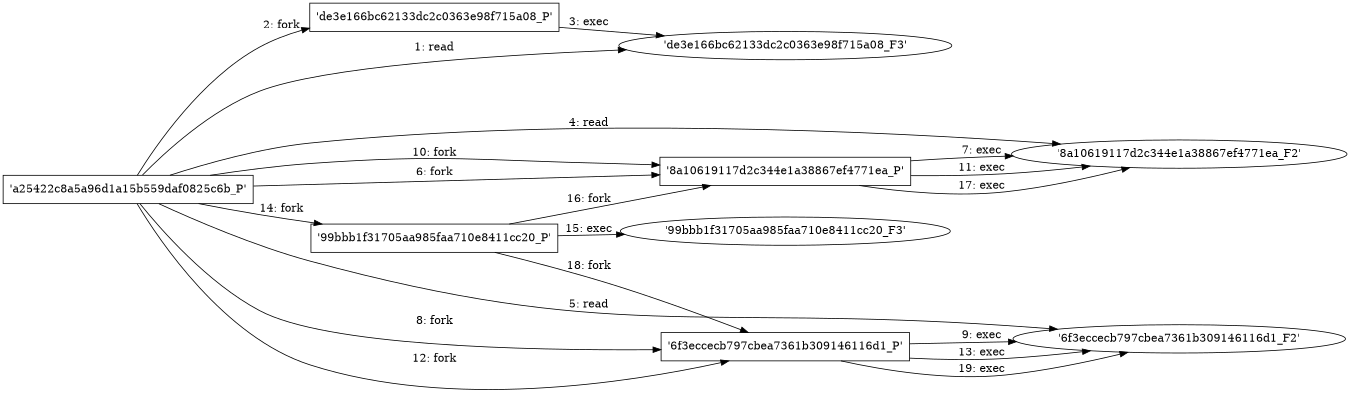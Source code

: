 digraph "D:\Learning\Paper\apt\基于CTI的攻击预警\Dataset\攻击图\ASGfromALLCTI\Threat Roundup for February 18 to February 25.dot" {
rankdir="LR"
size="9"
fixedsize="false"
splines="true"
nodesep=0.3
ranksep=0
fontsize=10
overlap="scalexy"
engine= "neato"
	"'de3e166bc62133dc2c0363e98f715a08_F3'" [node_type=file shape=ellipse]
	"'a25422c8a5a96d1a15b559daf0825c6b_P'" [node_type=Process shape=box]
	"'a25422c8a5a96d1a15b559daf0825c6b_P'" -> "'de3e166bc62133dc2c0363e98f715a08_F3'" [label="1: read"]
	"'a25422c8a5a96d1a15b559daf0825c6b_P'" [node_type=Process shape=box]
	"'de3e166bc62133dc2c0363e98f715a08_P'" [node_type=Process shape=box]
	"'a25422c8a5a96d1a15b559daf0825c6b_P'" -> "'de3e166bc62133dc2c0363e98f715a08_P'" [label="2: fork"]
	"'de3e166bc62133dc2c0363e98f715a08_P'" [node_type=Process shape=box]
	"'de3e166bc62133dc2c0363e98f715a08_F3'" [node_type=File shape=ellipse]
	"'de3e166bc62133dc2c0363e98f715a08_P'" -> "'de3e166bc62133dc2c0363e98f715a08_F3'" [label="3: exec"]
	"'8a10619117d2c344e1a38867ef4771ea_F2'" [node_type=file shape=ellipse]
	"'a25422c8a5a96d1a15b559daf0825c6b_P'" [node_type=Process shape=box]
	"'a25422c8a5a96d1a15b559daf0825c6b_P'" -> "'8a10619117d2c344e1a38867ef4771ea_F2'" [label="4: read"]
	"'6f3eccecb797cbea7361b309146116d1_F2'" [node_type=file shape=ellipse]
	"'a25422c8a5a96d1a15b559daf0825c6b_P'" [node_type=Process shape=box]
	"'a25422c8a5a96d1a15b559daf0825c6b_P'" -> "'6f3eccecb797cbea7361b309146116d1_F2'" [label="5: read"]
	"'a25422c8a5a96d1a15b559daf0825c6b_P'" [node_type=Process shape=box]
	"'8a10619117d2c344e1a38867ef4771ea_P'" [node_type=Process shape=box]
	"'a25422c8a5a96d1a15b559daf0825c6b_P'" -> "'8a10619117d2c344e1a38867ef4771ea_P'" [label="6: fork"]
	"'8a10619117d2c344e1a38867ef4771ea_P'" [node_type=Process shape=box]
	"'8a10619117d2c344e1a38867ef4771ea_F2'" [node_type=File shape=ellipse]
	"'8a10619117d2c344e1a38867ef4771ea_P'" -> "'8a10619117d2c344e1a38867ef4771ea_F2'" [label="7: exec"]
	"'a25422c8a5a96d1a15b559daf0825c6b_P'" [node_type=Process shape=box]
	"'6f3eccecb797cbea7361b309146116d1_P'" [node_type=Process shape=box]
	"'a25422c8a5a96d1a15b559daf0825c6b_P'" -> "'6f3eccecb797cbea7361b309146116d1_P'" [label="8: fork"]
	"'6f3eccecb797cbea7361b309146116d1_P'" [node_type=Process shape=box]
	"'6f3eccecb797cbea7361b309146116d1_F2'" [node_type=File shape=ellipse]
	"'6f3eccecb797cbea7361b309146116d1_P'" -> "'6f3eccecb797cbea7361b309146116d1_F2'" [label="9: exec"]
	"'a25422c8a5a96d1a15b559daf0825c6b_P'" [node_type=Process shape=box]
	"'8a10619117d2c344e1a38867ef4771ea_P'" [node_type=Process shape=box]
	"'a25422c8a5a96d1a15b559daf0825c6b_P'" -> "'8a10619117d2c344e1a38867ef4771ea_P'" [label="10: fork"]
	"'8a10619117d2c344e1a38867ef4771ea_P'" [node_type=Process shape=box]
	"'8a10619117d2c344e1a38867ef4771ea_F2'" [node_type=File shape=ellipse]
	"'8a10619117d2c344e1a38867ef4771ea_P'" -> "'8a10619117d2c344e1a38867ef4771ea_F2'" [label="11: exec"]
	"'a25422c8a5a96d1a15b559daf0825c6b_P'" [node_type=Process shape=box]
	"'6f3eccecb797cbea7361b309146116d1_P'" [node_type=Process shape=box]
	"'a25422c8a5a96d1a15b559daf0825c6b_P'" -> "'6f3eccecb797cbea7361b309146116d1_P'" [label="12: fork"]
	"'6f3eccecb797cbea7361b309146116d1_P'" [node_type=Process shape=box]
	"'6f3eccecb797cbea7361b309146116d1_F2'" [node_type=File shape=ellipse]
	"'6f3eccecb797cbea7361b309146116d1_P'" -> "'6f3eccecb797cbea7361b309146116d1_F2'" [label="13: exec"]
	"'a25422c8a5a96d1a15b559daf0825c6b_P'" [node_type=Process shape=box]
	"'99bbb1f31705aa985faa710e8411cc20_P'" [node_type=Process shape=box]
	"'a25422c8a5a96d1a15b559daf0825c6b_P'" -> "'99bbb1f31705aa985faa710e8411cc20_P'" [label="14: fork"]
	"'99bbb1f31705aa985faa710e8411cc20_P'" [node_type=Process shape=box]
	"'99bbb1f31705aa985faa710e8411cc20_F3'" [node_type=File shape=ellipse]
	"'99bbb1f31705aa985faa710e8411cc20_P'" -> "'99bbb1f31705aa985faa710e8411cc20_F3'" [label="15: exec"]
	"'99bbb1f31705aa985faa710e8411cc20_P'" [node_type=Process shape=box]
	"'8a10619117d2c344e1a38867ef4771ea_P'" [node_type=Process shape=box]
	"'99bbb1f31705aa985faa710e8411cc20_P'" -> "'8a10619117d2c344e1a38867ef4771ea_P'" [label="16: fork"]
	"'8a10619117d2c344e1a38867ef4771ea_P'" [node_type=Process shape=box]
	"'8a10619117d2c344e1a38867ef4771ea_F2'" [node_type=File shape=ellipse]
	"'8a10619117d2c344e1a38867ef4771ea_P'" -> "'8a10619117d2c344e1a38867ef4771ea_F2'" [label="17: exec"]
	"'99bbb1f31705aa985faa710e8411cc20_P'" [node_type=Process shape=box]
	"'6f3eccecb797cbea7361b309146116d1_P'" [node_type=Process shape=box]
	"'99bbb1f31705aa985faa710e8411cc20_P'" -> "'6f3eccecb797cbea7361b309146116d1_P'" [label="18: fork"]
	"'6f3eccecb797cbea7361b309146116d1_P'" [node_type=Process shape=box]
	"'6f3eccecb797cbea7361b309146116d1_F2'" [node_type=File shape=ellipse]
	"'6f3eccecb797cbea7361b309146116d1_P'" -> "'6f3eccecb797cbea7361b309146116d1_F2'" [label="19: exec"]
}
